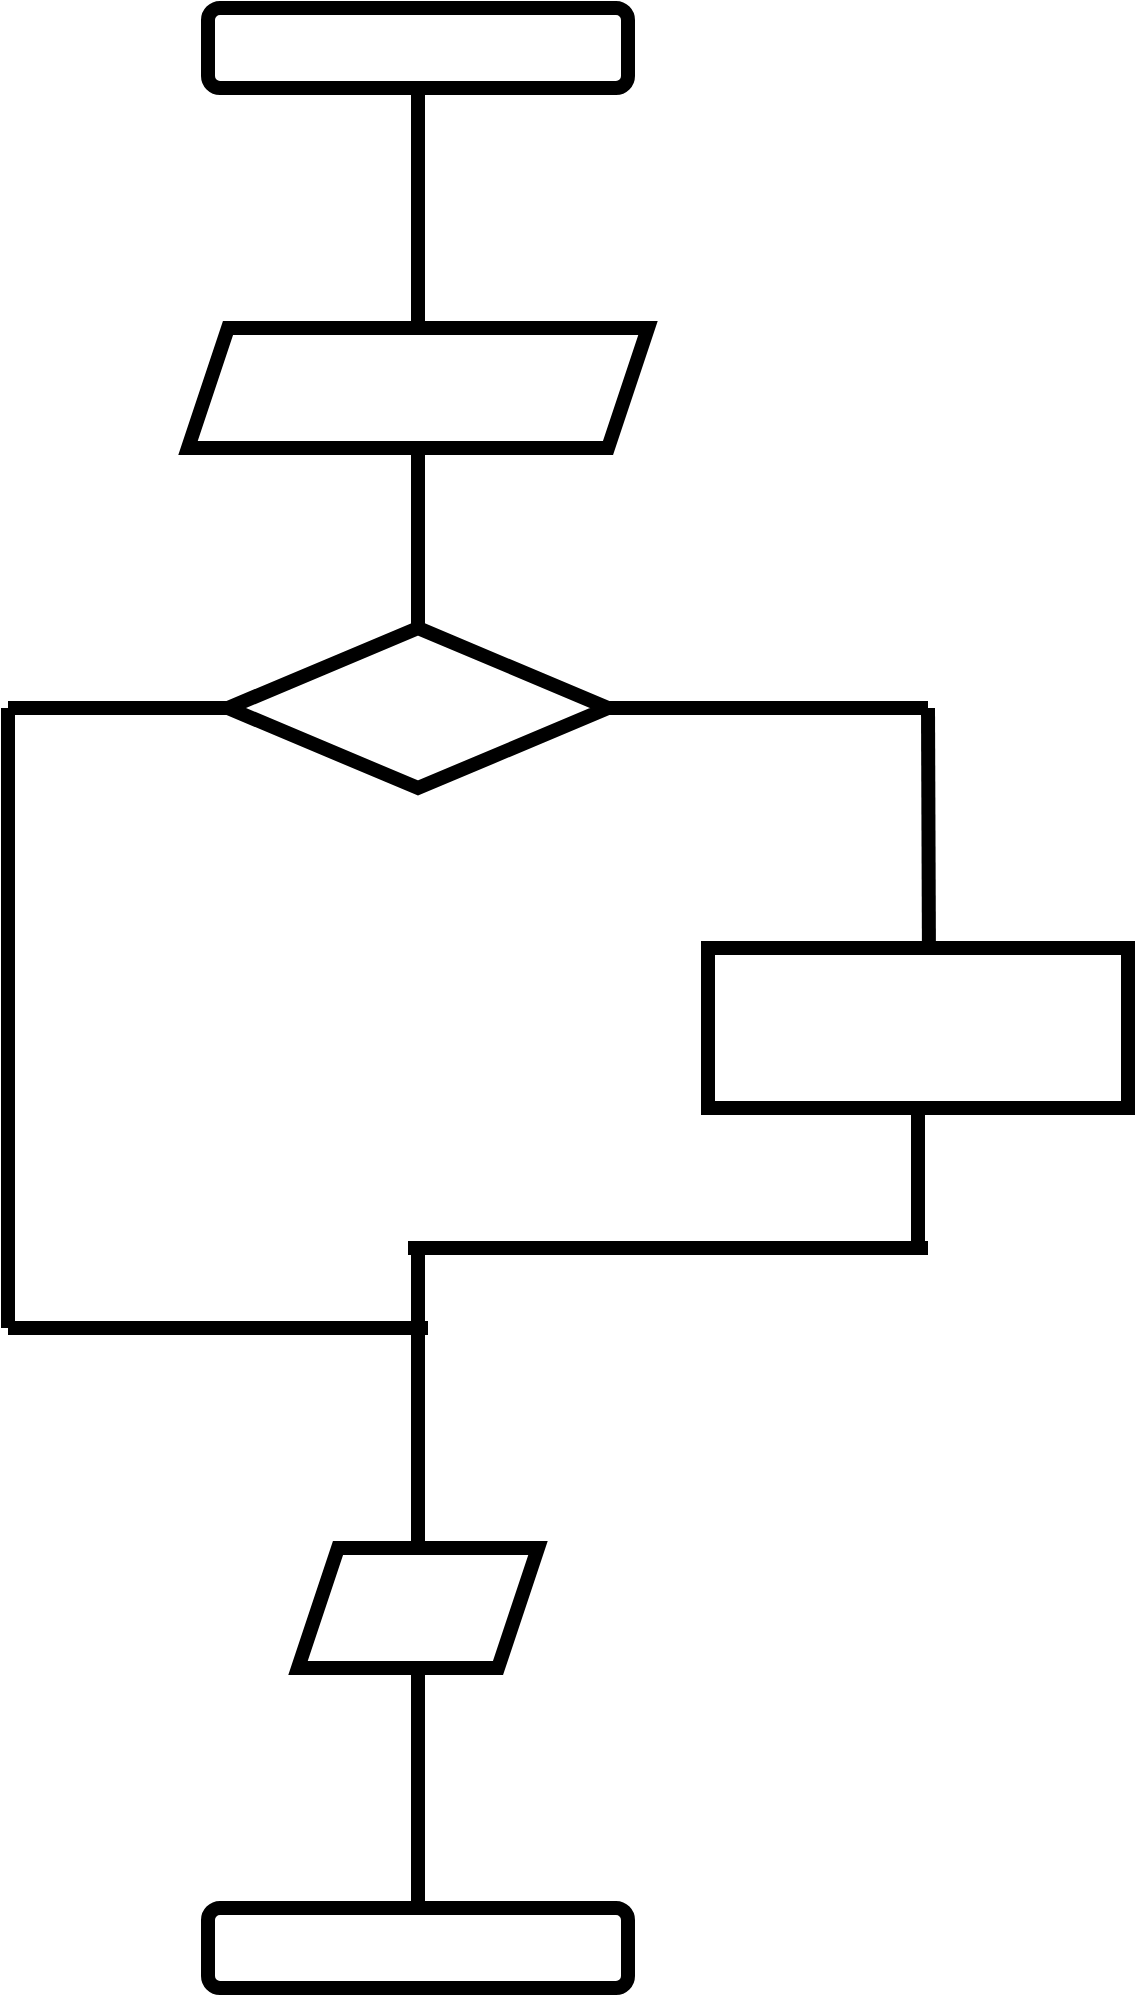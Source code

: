 <mxfile version="14.7.0" type="device"><diagram id="C5RBs43oDa-KdzZeNtuy" name="Page-1"><mxGraphModel dx="1185" dy="1783" grid="1" gridSize="10" guides="1" tooltips="1" connect="1" arrows="1" fold="1" page="1" pageScale="1" pageWidth="827" pageHeight="1169" math="0" shadow="0"><root><mxCell id="WIyWlLk6GJQsqaUBKTNV-0"/><mxCell id="WIyWlLk6GJQsqaUBKTNV-1" parent="WIyWlLk6GJQsqaUBKTNV-0"/><mxCell id="WIyWlLk6GJQsqaUBKTNV-3" value="" style="rounded=1;whiteSpace=wrap;html=1;fontSize=12;glass=0;strokeWidth=7;shadow=0;" parent="WIyWlLk6GJQsqaUBKTNV-1" vertex="1"><mxGeometry x="200" y="-110" width="210" height="40" as="geometry"/></mxCell><mxCell id="WIyWlLk6GJQsqaUBKTNV-6" value="" style="rhombus;whiteSpace=wrap;html=1;shadow=0;fontFamily=Helvetica;fontSize=12;align=center;strokeWidth=7;spacing=6;spacingTop=-4;" parent="WIyWlLk6GJQsqaUBKTNV-1" vertex="1"><mxGeometry x="210" y="200" width="190" height="80" as="geometry"/></mxCell><mxCell id="WIyWlLk6GJQsqaUBKTNV-11" value="" style="rounded=1;whiteSpace=wrap;html=1;fontSize=12;glass=0;strokeWidth=7;shadow=0;" parent="WIyWlLk6GJQsqaUBKTNV-1" vertex="1"><mxGeometry x="200" y="840" width="210" height="40" as="geometry"/></mxCell><mxCell id="_Xvo8C6nsv8Bm-Ovz9Lz-0" value="" style="endArrow=none;html=1;entryX=0.5;entryY=1;entryDx=0;entryDy=0;exitX=0.5;exitY=0;exitDx=0;exitDy=0;strokeWidth=7;" edge="1" parent="WIyWlLk6GJQsqaUBKTNV-1" source="_Xvo8C6nsv8Bm-Ovz9Lz-4" target="WIyWlLk6GJQsqaUBKTNV-3"><mxGeometry width="50" height="50" relative="1" as="geometry"><mxPoint x="120" y="180" as="sourcePoint"/><mxPoint x="170" y="130" as="targetPoint"/></mxGeometry></mxCell><mxCell id="_Xvo8C6nsv8Bm-Ovz9Lz-1" value="" style="endArrow=none;html=1;entryX=1;entryY=0.5;entryDx=0;entryDy=0;strokeWidth=7;" edge="1" parent="WIyWlLk6GJQsqaUBKTNV-1" target="WIyWlLk6GJQsqaUBKTNV-6"><mxGeometry width="50" height="50" relative="1" as="geometry"><mxPoint x="560" y="240" as="sourcePoint"/><mxPoint x="160" y="230" as="targetPoint"/></mxGeometry></mxCell><mxCell id="_Xvo8C6nsv8Bm-Ovz9Lz-2" value="" style="endArrow=none;html=1;entryX=0.5;entryY=1;entryDx=0;entryDy=0;strokeWidth=7;" edge="1" parent="WIyWlLk6GJQsqaUBKTNV-1" target="_Xvo8C6nsv8Bm-Ovz9Lz-3"><mxGeometry width="50" height="50" relative="1" as="geometry"><mxPoint x="555" y="510" as="sourcePoint"/><mxPoint x="305" y="460" as="targetPoint"/></mxGeometry></mxCell><mxCell id="_Xvo8C6nsv8Bm-Ovz9Lz-3" value="" style="rounded=0;whiteSpace=wrap;html=1;strokeWidth=7;" vertex="1" parent="WIyWlLk6GJQsqaUBKTNV-1"><mxGeometry x="450" y="360" width="210" height="80" as="geometry"/></mxCell><mxCell id="_Xvo8C6nsv8Bm-Ovz9Lz-4" value="" style="shape=parallelogram;perimeter=parallelogramPerimeter;whiteSpace=wrap;html=1;fixedSize=1;strokeWidth=7;" vertex="1" parent="WIyWlLk6GJQsqaUBKTNV-1"><mxGeometry x="190" y="50" width="230" height="60" as="geometry"/></mxCell><mxCell id="_Xvo8C6nsv8Bm-Ovz9Lz-5" value="" style="endArrow=none;html=1;strokeWidth=7;entryX=0.5;entryY=1;entryDx=0;entryDy=0;exitX=0.5;exitY=0;exitDx=0;exitDy=0;" edge="1" parent="WIyWlLk6GJQsqaUBKTNV-1" source="WIyWlLk6GJQsqaUBKTNV-6" target="_Xvo8C6nsv8Bm-Ovz9Lz-4"><mxGeometry width="50" height="50" relative="1" as="geometry"><mxPoint x="120" y="240" as="sourcePoint"/><mxPoint x="170" y="190" as="targetPoint"/></mxGeometry></mxCell><mxCell id="_Xvo8C6nsv8Bm-Ovz9Lz-6" value="" style="endArrow=none;html=1;strokeWidth=7;exitX=0.526;exitY=-0.015;exitDx=0;exitDy=0;exitPerimeter=0;" edge="1" parent="WIyWlLk6GJQsqaUBKTNV-1" source="_Xvo8C6nsv8Bm-Ovz9Lz-3"><mxGeometry width="50" height="50" relative="1" as="geometry"><mxPoint x="560" y="310" as="sourcePoint"/><mxPoint x="560" y="240" as="targetPoint"/></mxGeometry></mxCell><mxCell id="_Xvo8C6nsv8Bm-Ovz9Lz-8" value="" style="endArrow=none;html=1;strokeWidth=7;entryX=0;entryY=0.5;entryDx=0;entryDy=0;" edge="1" parent="WIyWlLk6GJQsqaUBKTNV-1" target="WIyWlLk6GJQsqaUBKTNV-6"><mxGeometry width="50" height="50" relative="1" as="geometry"><mxPoint x="100" y="240" as="sourcePoint"/><mxPoint x="150" y="280" as="targetPoint"/></mxGeometry></mxCell><mxCell id="_Xvo8C6nsv8Bm-Ovz9Lz-9" value="" style="endArrow=none;html=1;strokeWidth=7;" edge="1" parent="WIyWlLk6GJQsqaUBKTNV-1"><mxGeometry width="50" height="50" relative="1" as="geometry"><mxPoint x="100" y="550" as="sourcePoint"/><mxPoint x="100" y="240" as="targetPoint"/></mxGeometry></mxCell><mxCell id="_Xvo8C6nsv8Bm-Ovz9Lz-10" value="" style="endArrow=none;html=1;strokeWidth=7;" edge="1" parent="WIyWlLk6GJQsqaUBKTNV-1"><mxGeometry width="50" height="50" relative="1" as="geometry"><mxPoint x="300" y="510" as="sourcePoint"/><mxPoint x="560" y="510" as="targetPoint"/></mxGeometry></mxCell><mxCell id="_Xvo8C6nsv8Bm-Ovz9Lz-11" value="" style="endArrow=none;html=1;strokeWidth=7;exitX=0.5;exitY=0;exitDx=0;exitDy=0;" edge="1" parent="WIyWlLk6GJQsqaUBKTNV-1" source="_Xvo8C6nsv8Bm-Ovz9Lz-13"><mxGeometry width="50" height="50" relative="1" as="geometry"><mxPoint x="305" y="650" as="sourcePoint"/><mxPoint x="305" y="510" as="targetPoint"/></mxGeometry></mxCell><mxCell id="_Xvo8C6nsv8Bm-Ovz9Lz-12" value="" style="endArrow=none;html=1;strokeWidth=7;" edge="1" parent="WIyWlLk6GJQsqaUBKTNV-1"><mxGeometry width="50" height="50" relative="1" as="geometry"><mxPoint x="100" y="550" as="sourcePoint"/><mxPoint x="310" y="550" as="targetPoint"/></mxGeometry></mxCell><mxCell id="_Xvo8C6nsv8Bm-Ovz9Lz-13" value="" style="shape=parallelogram;perimeter=parallelogramPerimeter;whiteSpace=wrap;html=1;fixedSize=1;strokeWidth=7;" vertex="1" parent="WIyWlLk6GJQsqaUBKTNV-1"><mxGeometry x="245" y="660" width="120" height="60" as="geometry"/></mxCell><mxCell id="_Xvo8C6nsv8Bm-Ovz9Lz-14" value="" style="endArrow=none;html=1;strokeWidth=7;entryX=0.5;entryY=1;entryDx=0;entryDy=0;exitX=0.5;exitY=0;exitDx=0;exitDy=0;" edge="1" parent="WIyWlLk6GJQsqaUBKTNV-1" source="WIyWlLk6GJQsqaUBKTNV-11" target="_Xvo8C6nsv8Bm-Ovz9Lz-13"><mxGeometry width="50" height="50" relative="1" as="geometry"><mxPoint x="70" y="780" as="sourcePoint"/><mxPoint x="120" y="730" as="targetPoint"/></mxGeometry></mxCell></root></mxGraphModel></diagram></mxfile>